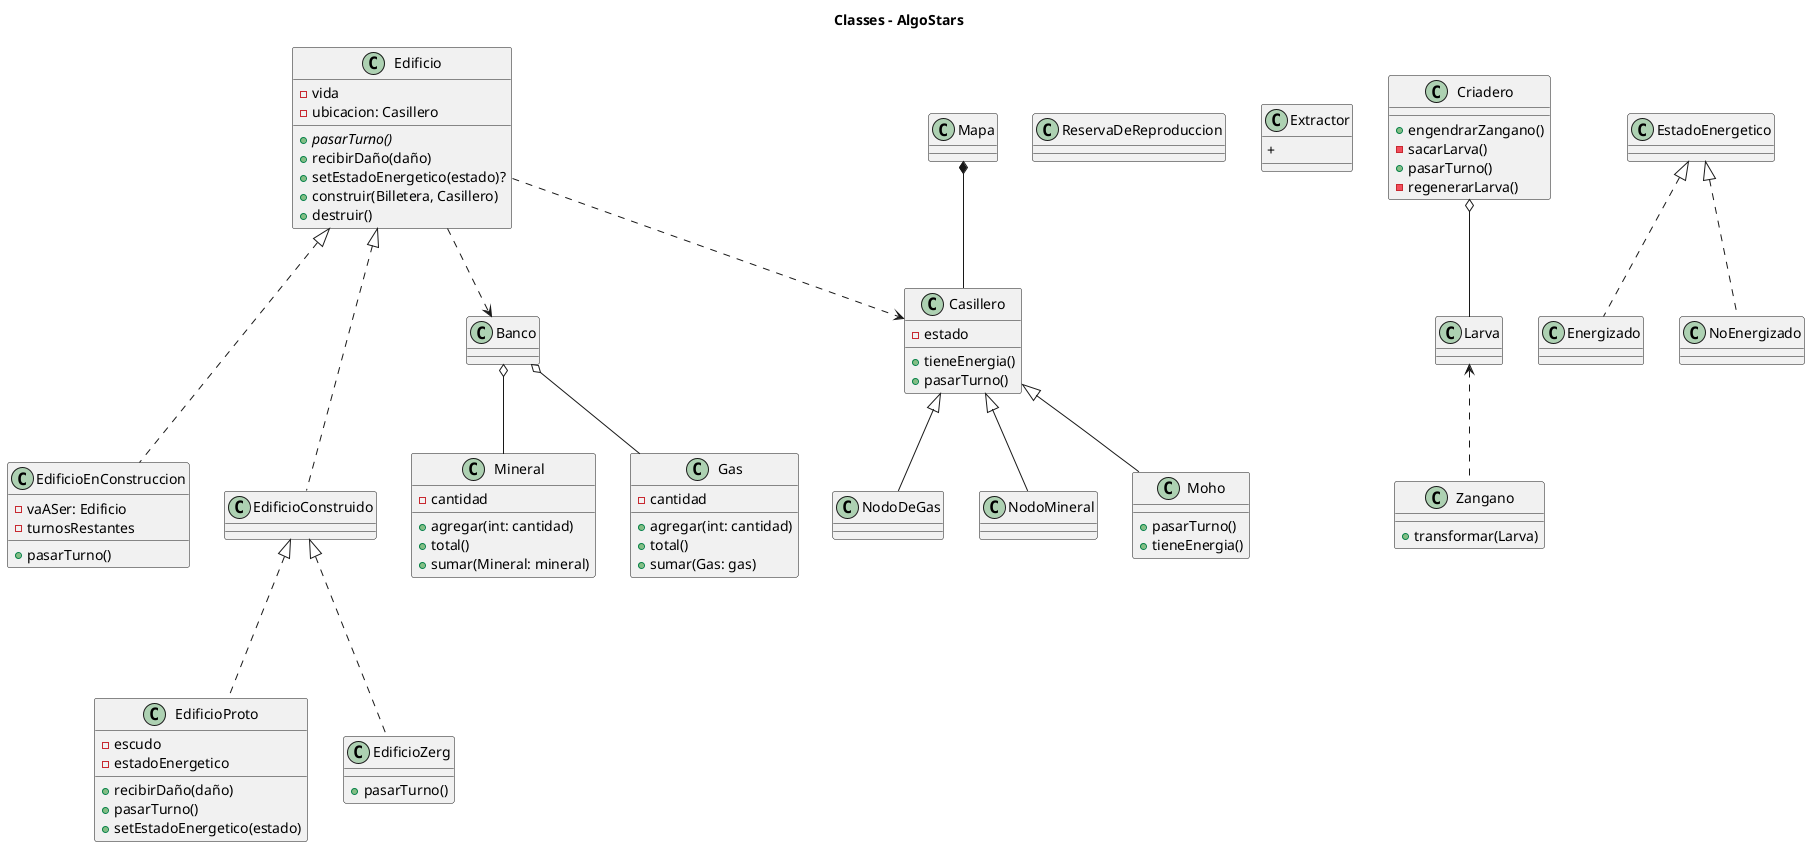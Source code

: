 @startuml
title Classes - AlgoStars

class Edificio {
    -vida
    -ubicacion: Casillero
    {abstract}+ pasarTurno()
    + recibirDaño(daño)
    + setEstadoEnergetico(estado)?
    + construir(Billetera, Casillero)
    + destruir()
}

class EdificioConstruido{
}

class EdificioEnConstruccion {
    - vaASer: Edificio
    - turnosRestantes
    + pasarTurno()
}

class EdificioProto {
    - escudo
    - estadoEnergetico
    + recibirDaño(daño)
    + pasarTurno()
    '+ estaActivo()'
    + setEstadoEnergetico(estado)
}

class EdificioZerg {
    + pasarTurno()
}

class Casillero {
    + tieneEnergia()
    + pasarTurno()
    - estado
}

class Mineral {
 - cantidad
 + agregar(int: cantidad)
 + total()
 + sumar(Mineral: mineral)
}

class Gas {
 - cantidad
 + agregar(int: cantidad)
 + total()
 + sumar(Gas: gas)
}

class Moho {
    + pasarTurno()
    + tieneEnergia()
}

class Banco {
}


class ReservaDeReproduccion {
}
class Extractor {
 + 
}
class Criadero {
 + engendrarZangano()
 - sacarLarva()
 + pasarTurno()
 - regenerarLarva()
}
class Larva {
}
class Zangano{
 + transformar(Larva)
}
Larva <.. Zangano
Criadero o-- Larva

Casillero <|-- NodoDeGas
Casillero <|-- Moho
Casillero <|-- NodoMineral

Banco o-- Gas
Banco o-- Mineral

Mapa *-- Casillero

Edificio ..> Banco
Edificio ..> Casillero


Edificio <|... EdificioConstruido
Edificio <|... EdificioEnConstruccion
EdificioConstruido <|... EdificioZerg
EdificioConstruido <|... EdificioProto

EstadoEnergetico <|.. Energizado
EstadoEnergetico <|.. NoEnergizado
@enduml